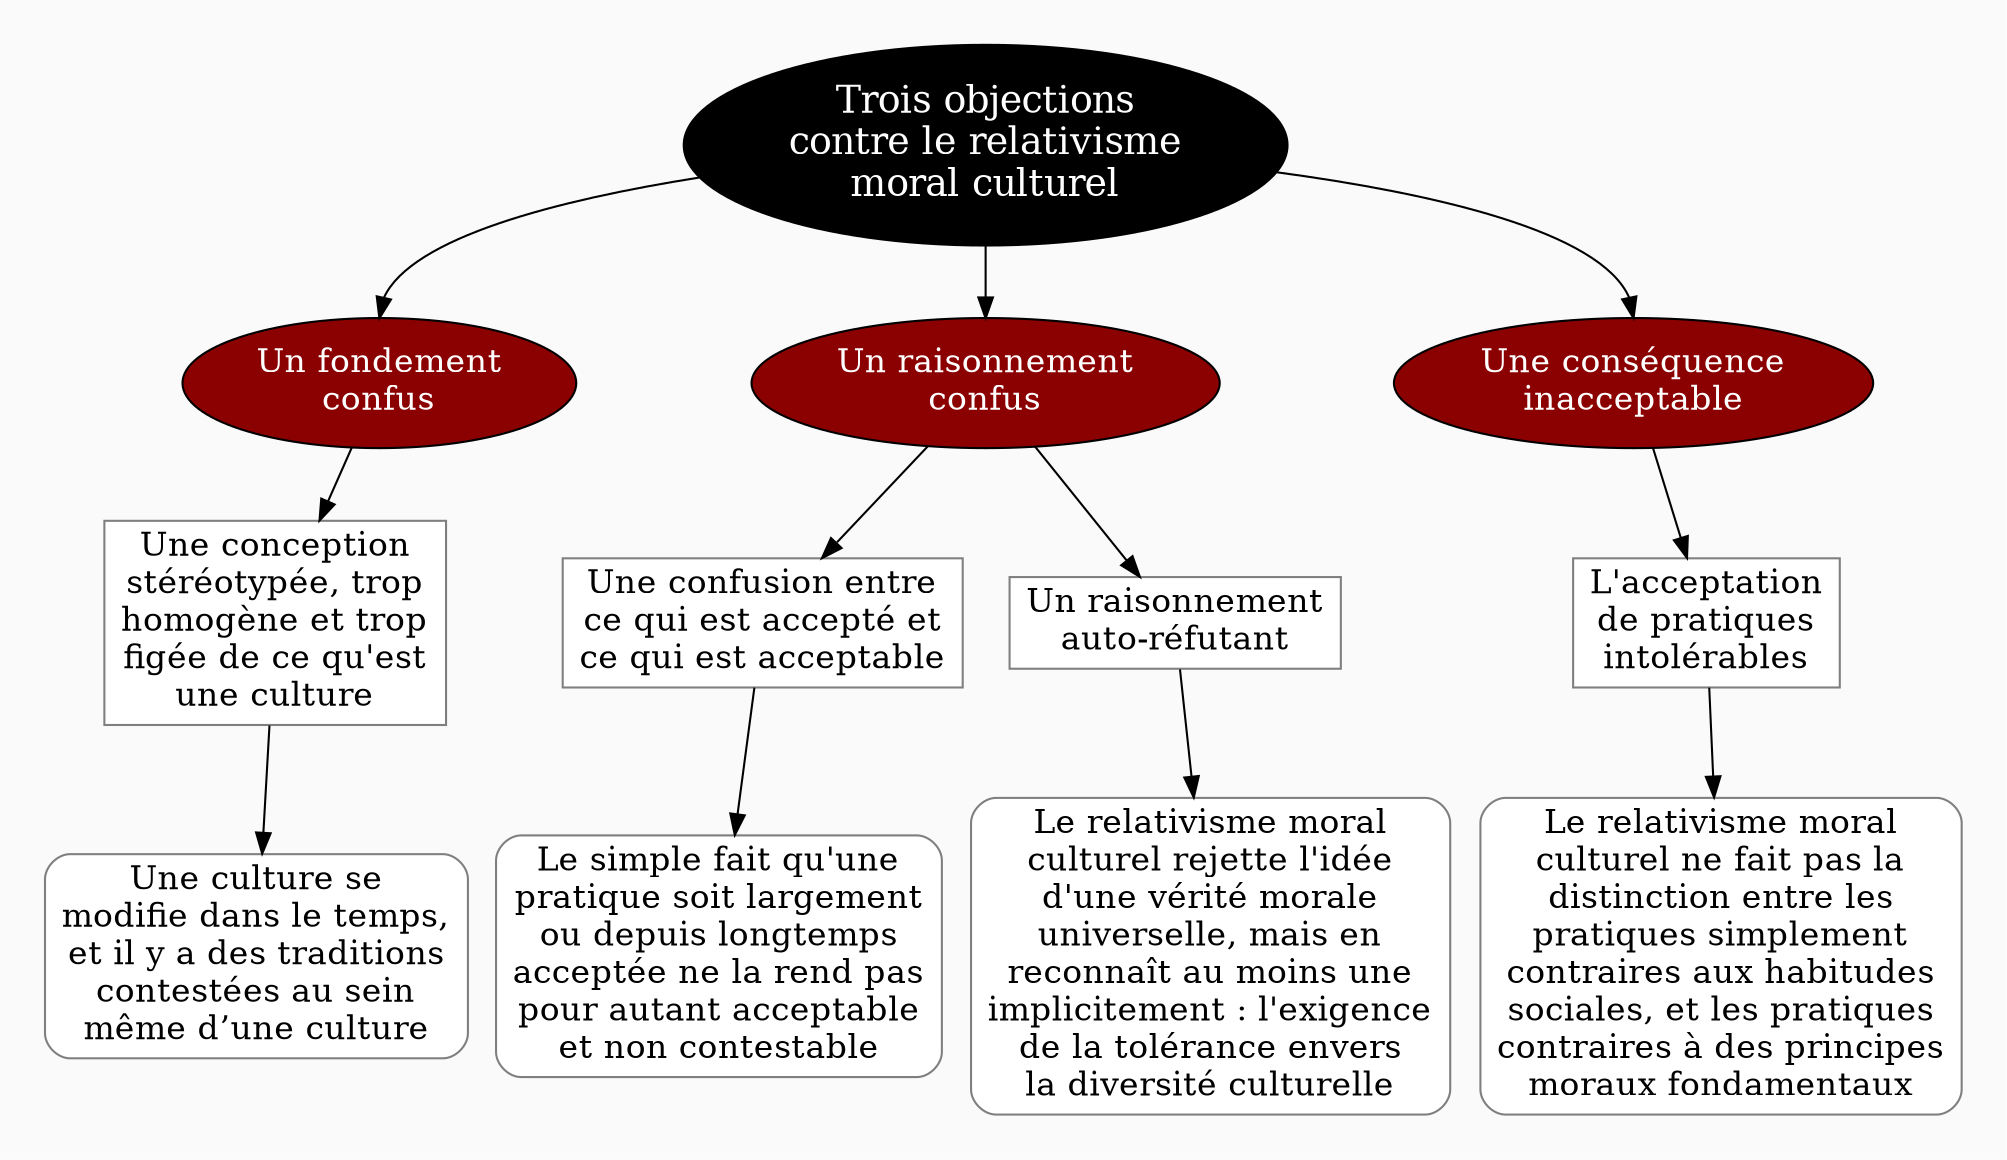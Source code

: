 digraph G {
// Template : diagram
// Usage : 
//rankdir=LR
splines=true
//splines=curved
bgcolor=grey98
pad=0.3
style=filled
edge[minlen=4]
node[style=filled, fontcolor=white]
ranksep=0.1
nodesep=0.2

// NIVEAU 1
node[fillcolor=12, fontsize=18]
a1[label="Trois objections
contre le relativisme
moral culturel"]

// NIVEAU 2
node[fillcolor=red4, fontsize=16]
a1->{
b1[label="Un fondement
confus"]    
b2[label="Un raisonnement
confus"]
b3[label="Une conséquence
inacceptable"]
}[headport=n]

{rank=same;b1->b2->b3[style=invis,minlen=6]}

node[fontcolor=black]
// NIVEAU 3 (sans intermédiaire)
node [shape=box, fillcolor=white, color=grey50]
// c1[label=""]
b1->c1
c1[label="Une conception
stéréotypée, trop
homogène et trop
figée de ce qu'est
une culture"]

b2->{c2,c3}
c2[label="Une confusion entre
ce qui est accepté et
ce qui est acceptable"]
c3[label="Un raisonnement
auto-réfutant"]

b3->c4
c4[label="L'acceptation
de pratiques
intolérables"]

{rank=same;c1->c2[style=invis]}



// INTERMÉDIAIRE AVANT NIVEAU 3
node[fillcolor=grey78, shape=oval]
// [arrowhead=none]
// bc1[label=""]

// NIVEAU 3 (avec intermédiaire)
node[fillcolor=white, shape=box, color=grey50]
// c1[label=""]

// NIVEAU 4
node[style="filled,rounded", fillcolor=white, shape=box, color=grey50]
// d1[label=""]

c1->d1
d1[label="Une culture se
modifie dans le temps,
et il y a des traditions
contestées au sein
même d’une culture"]

c2->d2
d2[label="Le simple fait qu'une
pratique soit largement
ou depuis longtemps
acceptée ne la rend pas
pour autant acceptable
et non contestable"]

c3->d3
d3[label="Le relativisme moral
culturel rejette l'idée
d'une vérité morale
universelle, mais en
reconnaît au moins une
implicitement : l'exigence
de la tolérance envers
la diversité culturelle"]

c4->d4
d4[label="Le relativisme moral
culturel ne fait pas la
distinction entre les
pratiques simplement
contraires aux habitudes
sociales, et les pratiques
contraires à des principes
moraux fondamentaux"]

// ÉTIQUETTES EN ROUGE
node[shape=plaintext, fontcolor=firebrick3, fillcolor=grey98]
// e1[label=< <B>= Titre</B><BR /><BR />Contenu<BR /> >]
// e1[label=""]
// ->e1[minlen=1, style=invis]

// REMARQUES EN BLEU
node[color=blue, shape=box, margin=0.07, fontcolor=black, fontsize=12, style="dashed", penwidth=0.6]
edge[color=blue, arrowhead="none", xlabel="", style="dashed", penwidth=0.6]
// r1[label=""]
// {rank=same;->r1}
// {rank=same;r1->[dir=back]}

}

